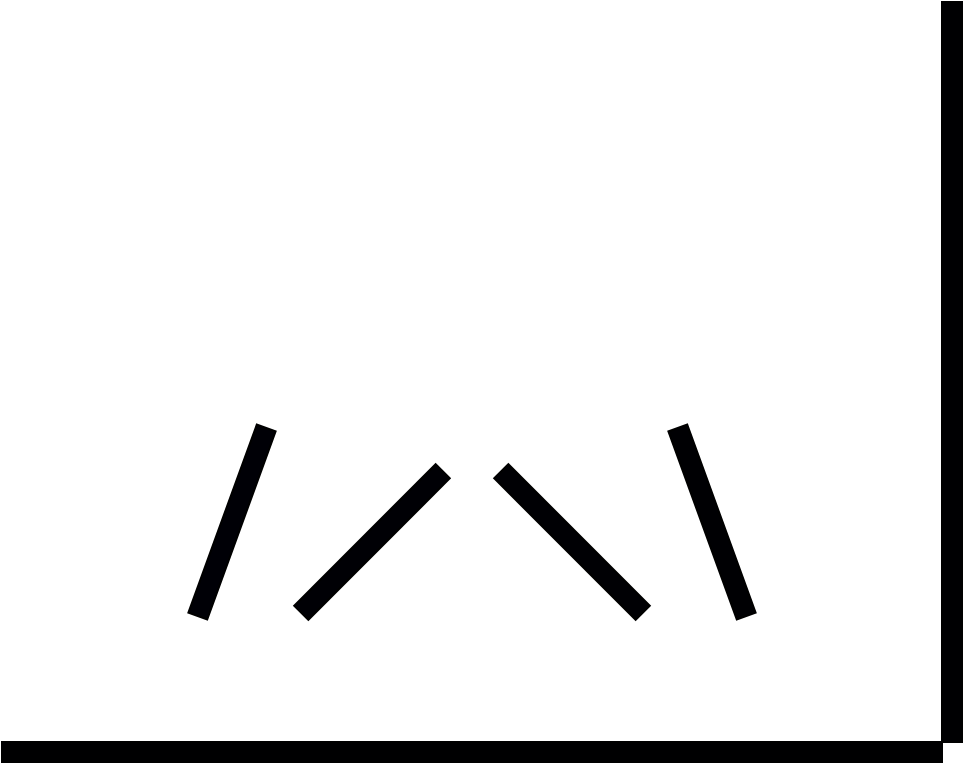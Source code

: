 <mxfile version="13.3.1" type="device"><diagram id="np8vLNK_3szPsoOlPMPO" name="Wall render test"><mxGraphModel dx="1024" dy="592" grid="1" gridSize="10" guides="1" tooltips="1" connect="1" arrows="1" fold="1" page="1" pageScale="1" pageWidth="583" pageHeight="413" background="none" math="0" shadow="0"><root><mxCell id="0"/><mxCell id="1" parent="0"/><mxCell id="JW1DXetVodZwt1_aryf4-4" value="" style="verticalLabelPosition=bottom;html=1;verticalAlign=top;align=center;shape=mxgraph.floorplan.wall;fillColor=#000001;" parent="1" vertex="1"><mxGeometry x="80" y="380" width="470" height="10" as="geometry"/></mxCell><mxCell id="zlDc67CrH9gRedM9EkGs-1" value="" style="verticalLabelPosition=bottom;html=1;verticalAlign=top;align=center;shape=mxgraph.floorplan.wall;fillColor=#000002;direction=south;" parent="1" vertex="1"><mxGeometry x="550" y="10" width="10" height="370" as="geometry"/></mxCell><mxCell id="zlDc67CrH9gRedM9EkGs-2" value="" style="verticalLabelPosition=bottom;html=1;verticalAlign=top;align=center;shape=mxgraph.floorplan.wall;fillColor=#000006;direction=south;rotation=20;" parent="1" vertex="1"><mxGeometry x="190" y="220" width="10" height="100" as="geometry"/></mxCell><mxCell id="zlDc67CrH9gRedM9EkGs-3" value="" style="verticalLabelPosition=bottom;html=1;verticalAlign=top;align=center;shape=mxgraph.floorplan.wall;fillColor=#000005;direction=south;rotation=45;" parent="1" vertex="1"><mxGeometry x="260" y="230" width="10" height="100" as="geometry"/></mxCell><mxCell id="zlDc67CrH9gRedM9EkGs-4" value="" style="verticalLabelPosition=bottom;html=1;verticalAlign=top;align=center;shape=mxgraph.floorplan.wall;fillColor=#000003;direction=south;rotation=340;flipH=1;" parent="1" vertex="1"><mxGeometry x="430" y="220" width="10" height="100" as="geometry"/></mxCell><mxCell id="zlDc67CrH9gRedM9EkGs-5" value="" style="verticalLabelPosition=bottom;html=1;verticalAlign=top;align=center;shape=mxgraph.floorplan.wall;fillColor=#000004;direction=south;rotation=315;" parent="1" vertex="1"><mxGeometry x="360" y="230" width="10" height="100" as="geometry"/></mxCell></root></mxGraphModel></diagram></mxfile>